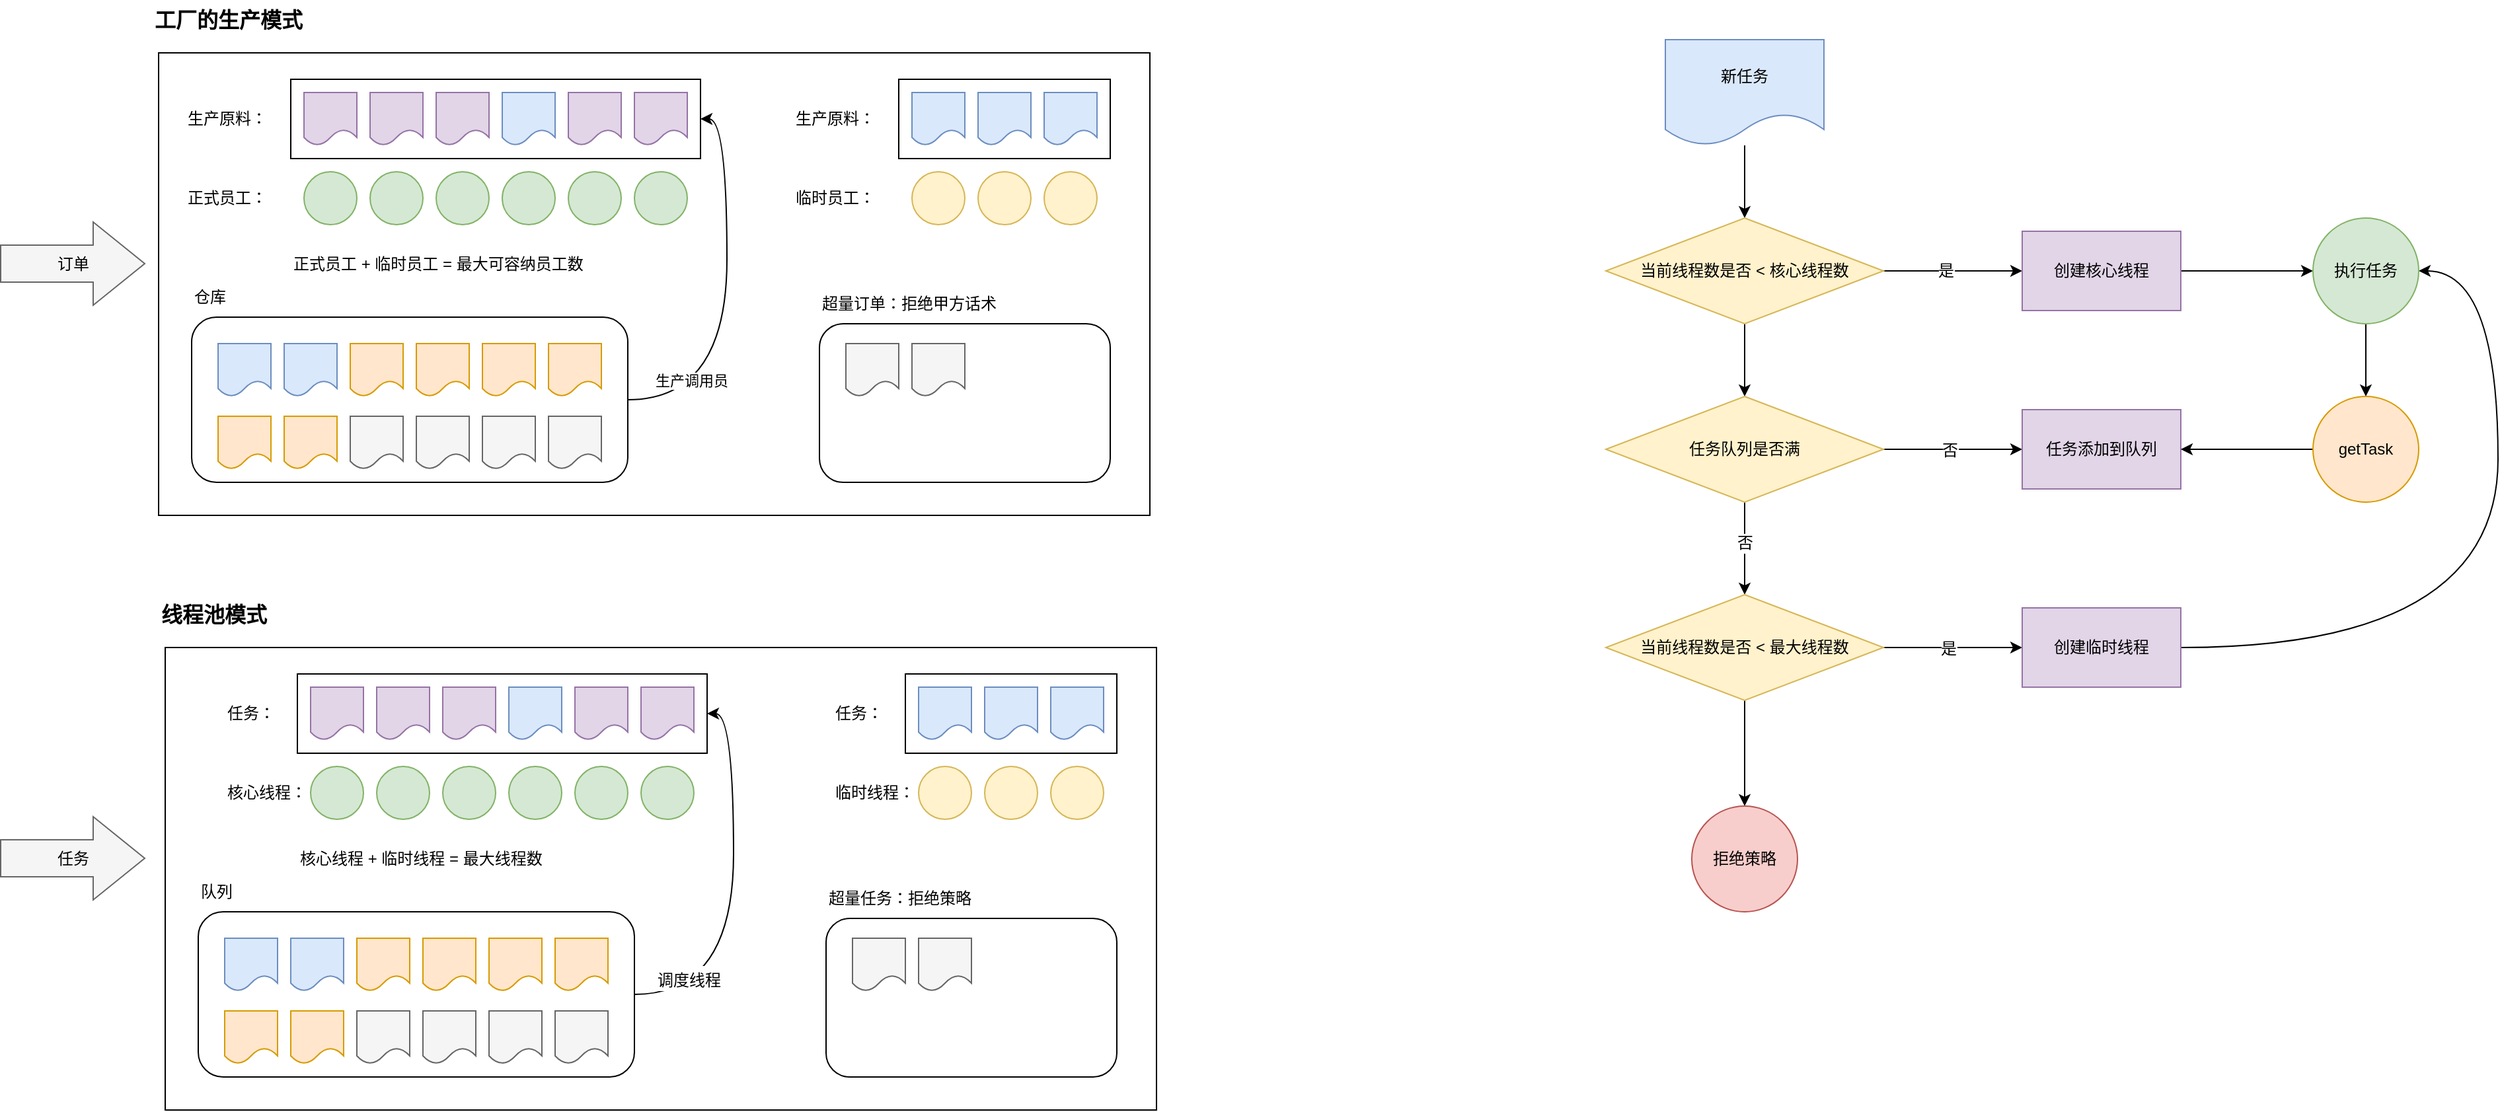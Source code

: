 <mxfile version="20.8.10" type="github">
  <diagram name="第 1 页" id="haMjfOQgUyY7g4PJn1Ck">
    <mxGraphModel dx="1194" dy="735" grid="1" gridSize="10" guides="1" tooltips="1" connect="1" arrows="1" fold="1" page="1" pageScale="1" pageWidth="827" pageHeight="1169" math="0" shadow="0">
      <root>
        <mxCell id="0" />
        <mxCell id="1" parent="0" />
        <mxCell id="9X9NrXB_2GdcQ_k7NygE-1" value="" style="rounded=0;whiteSpace=wrap;html=1;" vertex="1" parent="1">
          <mxGeometry x="170" y="130" width="750" height="350" as="geometry" />
        </mxCell>
        <mxCell id="9X9NrXB_2GdcQ_k7NygE-2" value="" style="ellipse;whiteSpace=wrap;html=1;aspect=fixed;fillColor=#d5e8d4;strokeColor=#82b366;" vertex="1" parent="1">
          <mxGeometry x="280" y="220" width="40" height="40" as="geometry" />
        </mxCell>
        <mxCell id="9X9NrXB_2GdcQ_k7NygE-3" value="" style="ellipse;whiteSpace=wrap;html=1;aspect=fixed;fillColor=#d5e8d4;strokeColor=#82b366;" vertex="1" parent="1">
          <mxGeometry x="330" y="220" width="40" height="40" as="geometry" />
        </mxCell>
        <mxCell id="9X9NrXB_2GdcQ_k7NygE-4" value="" style="ellipse;whiteSpace=wrap;html=1;aspect=fixed;fillColor=#d5e8d4;strokeColor=#82b366;" vertex="1" parent="1">
          <mxGeometry x="380" y="220" width="40" height="40" as="geometry" />
        </mxCell>
        <mxCell id="9X9NrXB_2GdcQ_k7NygE-5" value="" style="ellipse;whiteSpace=wrap;html=1;aspect=fixed;fillColor=#d5e8d4;strokeColor=#82b366;" vertex="1" parent="1">
          <mxGeometry x="430" y="220" width="40" height="40" as="geometry" />
        </mxCell>
        <mxCell id="9X9NrXB_2GdcQ_k7NygE-6" value="" style="ellipse;whiteSpace=wrap;html=1;aspect=fixed;fillColor=#d5e8d4;strokeColor=#82b366;" vertex="1" parent="1">
          <mxGeometry x="480" y="220" width="40" height="40" as="geometry" />
        </mxCell>
        <mxCell id="9X9NrXB_2GdcQ_k7NygE-7" value="" style="ellipse;whiteSpace=wrap;html=1;aspect=fixed;fillColor=#d5e8d4;strokeColor=#82b366;" vertex="1" parent="1">
          <mxGeometry x="530" y="220" width="40" height="40" as="geometry" />
        </mxCell>
        <mxCell id="9X9NrXB_2GdcQ_k7NygE-8" value="" style="rounded=0;whiteSpace=wrap;html=1;" vertex="1" parent="1">
          <mxGeometry x="270" y="150" width="310" height="60" as="geometry" />
        </mxCell>
        <mxCell id="9X9NrXB_2GdcQ_k7NygE-9" value="" style="shape=document;whiteSpace=wrap;html=1;boundedLbl=1;fillColor=#e1d5e7;strokeColor=#9673a6;" vertex="1" parent="1">
          <mxGeometry x="280" y="160" width="40" height="40" as="geometry" />
        </mxCell>
        <mxCell id="9X9NrXB_2GdcQ_k7NygE-10" value="" style="shape=document;whiteSpace=wrap;html=1;boundedLbl=1;fillColor=#e1d5e7;strokeColor=#9673a6;" vertex="1" parent="1">
          <mxGeometry x="330" y="160" width="40" height="40" as="geometry" />
        </mxCell>
        <mxCell id="9X9NrXB_2GdcQ_k7NygE-11" value="" style="shape=document;whiteSpace=wrap;html=1;boundedLbl=1;fillColor=#dae8fc;strokeColor=#6c8ebf;" vertex="1" parent="1">
          <mxGeometry x="430" y="160" width="40" height="40" as="geometry" />
        </mxCell>
        <mxCell id="9X9NrXB_2GdcQ_k7NygE-12" value="" style="shape=document;whiteSpace=wrap;html=1;boundedLbl=1;fillColor=#e1d5e7;strokeColor=#9673a6;" vertex="1" parent="1">
          <mxGeometry x="380" y="160" width="40" height="40" as="geometry" />
        </mxCell>
        <mxCell id="9X9NrXB_2GdcQ_k7NygE-13" value="" style="shape=document;whiteSpace=wrap;html=1;boundedLbl=1;fillColor=#e1d5e7;strokeColor=#9673a6;" vertex="1" parent="1">
          <mxGeometry x="480" y="160" width="40" height="40" as="geometry" />
        </mxCell>
        <mxCell id="9X9NrXB_2GdcQ_k7NygE-14" value="" style="shape=document;whiteSpace=wrap;html=1;boundedLbl=1;fillColor=#e1d5e7;strokeColor=#9673a6;" vertex="1" parent="1">
          <mxGeometry x="530" y="160" width="40" height="40" as="geometry" />
        </mxCell>
        <mxCell id="9X9NrXB_2GdcQ_k7NygE-15" value="生产原料：" style="text;html=1;strokeColor=none;fillColor=none;align=left;verticalAlign=middle;whiteSpace=wrap;rounded=0;" vertex="1" parent="1">
          <mxGeometry x="190" y="165" width="70" height="30" as="geometry" />
        </mxCell>
        <mxCell id="9X9NrXB_2GdcQ_k7NygE-16" value="正式员工：" style="text;html=1;strokeColor=none;fillColor=none;align=left;verticalAlign=middle;whiteSpace=wrap;rounded=0;" vertex="1" parent="1">
          <mxGeometry x="190" y="225" width="70" height="30" as="geometry" />
        </mxCell>
        <mxCell id="9X9NrXB_2GdcQ_k7NygE-47" value="" style="ellipse;whiteSpace=wrap;html=1;aspect=fixed;fillColor=#fff2cc;strokeColor=#d6b656;" vertex="1" parent="1">
          <mxGeometry x="740" y="220" width="40" height="40" as="geometry" />
        </mxCell>
        <mxCell id="9X9NrXB_2GdcQ_k7NygE-48" value="" style="ellipse;whiteSpace=wrap;html=1;aspect=fixed;fillColor=#fff2cc;strokeColor=#d6b656;" vertex="1" parent="1">
          <mxGeometry x="790" y="220" width="40" height="40" as="geometry" />
        </mxCell>
        <mxCell id="9X9NrXB_2GdcQ_k7NygE-49" value="" style="ellipse;whiteSpace=wrap;html=1;aspect=fixed;fillColor=#fff2cc;strokeColor=#d6b656;" vertex="1" parent="1">
          <mxGeometry x="840" y="220" width="40" height="40" as="geometry" />
        </mxCell>
        <mxCell id="9X9NrXB_2GdcQ_k7NygE-50" value="" style="rounded=0;whiteSpace=wrap;html=1;" vertex="1" parent="1">
          <mxGeometry x="730" y="150" width="160" height="60" as="geometry" />
        </mxCell>
        <mxCell id="9X9NrXB_2GdcQ_k7NygE-51" value="" style="shape=document;whiteSpace=wrap;html=1;boundedLbl=1;fillColor=#dae8fc;strokeColor=#6c8ebf;" vertex="1" parent="1">
          <mxGeometry x="740" y="160" width="40" height="40" as="geometry" />
        </mxCell>
        <mxCell id="9X9NrXB_2GdcQ_k7NygE-52" value="" style="shape=document;whiteSpace=wrap;html=1;boundedLbl=1;fillColor=#dae8fc;strokeColor=#6c8ebf;" vertex="1" parent="1">
          <mxGeometry x="790" y="160" width="40" height="40" as="geometry" />
        </mxCell>
        <mxCell id="9X9NrXB_2GdcQ_k7NygE-53" value="" style="shape=document;whiteSpace=wrap;html=1;boundedLbl=1;fillColor=#dae8fc;strokeColor=#6c8ebf;" vertex="1" parent="1">
          <mxGeometry x="840" y="160" width="40" height="40" as="geometry" />
        </mxCell>
        <mxCell id="9X9NrXB_2GdcQ_k7NygE-54" value="生产原料：" style="text;html=1;strokeColor=none;fillColor=none;align=left;verticalAlign=middle;whiteSpace=wrap;rounded=0;" vertex="1" parent="1">
          <mxGeometry x="650" y="165" width="70" height="30" as="geometry" />
        </mxCell>
        <mxCell id="9X9NrXB_2GdcQ_k7NygE-55" value="临时员工：" style="text;html=1;strokeColor=none;fillColor=none;align=left;verticalAlign=middle;whiteSpace=wrap;rounded=0;" vertex="1" parent="1">
          <mxGeometry x="650" y="225" width="70" height="30" as="geometry" />
        </mxCell>
        <mxCell id="9X9NrXB_2GdcQ_k7NygE-137" style="edgeStyle=orthogonalEdgeStyle;rounded=0;orthogonalLoop=1;jettySize=auto;html=1;exitX=1;exitY=0.5;exitDx=0;exitDy=0;entryX=1;entryY=0.5;entryDx=0;entryDy=0;curved=1;" edge="1" parent="1" source="9X9NrXB_2GdcQ_k7NygE-70" target="9X9NrXB_2GdcQ_k7NygE-8">
          <mxGeometry relative="1" as="geometry" />
        </mxCell>
        <mxCell id="9X9NrXB_2GdcQ_k7NygE-138" value="生产调用员" style="edgeLabel;html=1;align=center;verticalAlign=middle;resizable=0;points=[];" vertex="1" connectable="0" parent="9X9NrXB_2GdcQ_k7NygE-137">
          <mxGeometry x="-0.688" y="16" relative="1" as="geometry">
            <mxPoint y="1" as="offset" />
          </mxGeometry>
        </mxCell>
        <mxCell id="9X9NrXB_2GdcQ_k7NygE-70" value="" style="rounded=1;whiteSpace=wrap;html=1;" vertex="1" parent="1">
          <mxGeometry x="195" y="330" width="330" height="125" as="geometry" />
        </mxCell>
        <mxCell id="9X9NrXB_2GdcQ_k7NygE-71" value="" style="shape=document;whiteSpace=wrap;html=1;boundedLbl=1;fillColor=#dae8fc;strokeColor=#6c8ebf;" vertex="1" parent="1">
          <mxGeometry x="215" y="350" width="40" height="40" as="geometry" />
        </mxCell>
        <mxCell id="9X9NrXB_2GdcQ_k7NygE-72" value="" style="shape=document;whiteSpace=wrap;html=1;boundedLbl=1;fillColor=#dae8fc;strokeColor=#6c8ebf;" vertex="1" parent="1">
          <mxGeometry x="265" y="350" width="40" height="40" as="geometry" />
        </mxCell>
        <mxCell id="9X9NrXB_2GdcQ_k7NygE-73" value="" style="shape=document;whiteSpace=wrap;html=1;boundedLbl=1;fillColor=#ffe6cc;strokeColor=#d79b00;" vertex="1" parent="1">
          <mxGeometry x="315" y="350" width="40" height="40" as="geometry" />
        </mxCell>
        <mxCell id="9X9NrXB_2GdcQ_k7NygE-74" value="" style="shape=document;whiteSpace=wrap;html=1;boundedLbl=1;fillColor=#ffe6cc;strokeColor=#d79b00;" vertex="1" parent="1">
          <mxGeometry x="365" y="350" width="40" height="40" as="geometry" />
        </mxCell>
        <mxCell id="9X9NrXB_2GdcQ_k7NygE-75" value="" style="shape=document;whiteSpace=wrap;html=1;boundedLbl=1;fillColor=#ffe6cc;strokeColor=#d79b00;" vertex="1" parent="1">
          <mxGeometry x="415" y="350" width="40" height="40" as="geometry" />
        </mxCell>
        <mxCell id="9X9NrXB_2GdcQ_k7NygE-76" value="" style="shape=document;whiteSpace=wrap;html=1;boundedLbl=1;fillColor=#ffe6cc;strokeColor=#d79b00;" vertex="1" parent="1">
          <mxGeometry x="465" y="350" width="40" height="40" as="geometry" />
        </mxCell>
        <mxCell id="9X9NrXB_2GdcQ_k7NygE-77" value="" style="shape=document;whiteSpace=wrap;html=1;boundedLbl=1;fillColor=#ffe6cc;strokeColor=#d79b00;" vertex="1" parent="1">
          <mxGeometry x="215" y="405" width="40" height="40" as="geometry" />
        </mxCell>
        <mxCell id="9X9NrXB_2GdcQ_k7NygE-78" value="" style="shape=document;whiteSpace=wrap;html=1;boundedLbl=1;fillColor=#ffe6cc;strokeColor=#d79b00;" vertex="1" parent="1">
          <mxGeometry x="265" y="405" width="40" height="40" as="geometry" />
        </mxCell>
        <mxCell id="9X9NrXB_2GdcQ_k7NygE-79" value="" style="shape=document;whiteSpace=wrap;html=1;boundedLbl=1;fillColor=#f5f5f5;strokeColor=#666666;fontColor=#333333;" vertex="1" parent="1">
          <mxGeometry x="315" y="405" width="40" height="40" as="geometry" />
        </mxCell>
        <mxCell id="9X9NrXB_2GdcQ_k7NygE-80" value="" style="shape=document;whiteSpace=wrap;html=1;boundedLbl=1;fillColor=#f5f5f5;strokeColor=#666666;fontColor=#333333;" vertex="1" parent="1">
          <mxGeometry x="365" y="405" width="40" height="40" as="geometry" />
        </mxCell>
        <mxCell id="9X9NrXB_2GdcQ_k7NygE-81" value="" style="shape=document;whiteSpace=wrap;html=1;boundedLbl=1;fillColor=#f5f5f5;strokeColor=#666666;fontColor=#333333;" vertex="1" parent="1">
          <mxGeometry x="415" y="405" width="40" height="40" as="geometry" />
        </mxCell>
        <mxCell id="9X9NrXB_2GdcQ_k7NygE-82" value="" style="shape=document;whiteSpace=wrap;html=1;boundedLbl=1;fillColor=#f5f5f5;strokeColor=#666666;fontColor=#333333;" vertex="1" parent="1">
          <mxGeometry x="465" y="405" width="40" height="40" as="geometry" />
        </mxCell>
        <mxCell id="9X9NrXB_2GdcQ_k7NygE-83" value="仓库" style="text;html=1;strokeColor=none;fillColor=none;align=left;verticalAlign=middle;whiteSpace=wrap;rounded=0;" vertex="1" parent="1">
          <mxGeometry x="195" y="300" width="35" height="30" as="geometry" />
        </mxCell>
        <mxCell id="9X9NrXB_2GdcQ_k7NygE-88" value="" style="rounded=1;whiteSpace=wrap;html=1;" vertex="1" parent="1">
          <mxGeometry x="670" y="335" width="220" height="120" as="geometry" />
        </mxCell>
        <mxCell id="9X9NrXB_2GdcQ_k7NygE-89" value="超量订单：拒绝甲方话术" style="text;html=1;strokeColor=none;fillColor=none;align=left;verticalAlign=middle;whiteSpace=wrap;rounded=0;" vertex="1" parent="1">
          <mxGeometry x="670" y="305" width="150" height="30" as="geometry" />
        </mxCell>
        <mxCell id="9X9NrXB_2GdcQ_k7NygE-90" value="" style="shape=document;whiteSpace=wrap;html=1;boundedLbl=1;fillColor=#f5f5f5;strokeColor=#666666;fontColor=#333333;" vertex="1" parent="1">
          <mxGeometry x="690" y="350" width="40" height="40" as="geometry" />
        </mxCell>
        <mxCell id="9X9NrXB_2GdcQ_k7NygE-91" value="" style="shape=document;whiteSpace=wrap;html=1;boundedLbl=1;fillColor=#f5f5f5;strokeColor=#666666;fontColor=#333333;" vertex="1" parent="1">
          <mxGeometry x="740" y="350" width="40" height="40" as="geometry" />
        </mxCell>
        <mxCell id="9X9NrXB_2GdcQ_k7NygE-92" value="工厂的生产模式" style="text;html=1;strokeColor=none;fillColor=none;align=left;verticalAlign=middle;whiteSpace=wrap;rounded=0;fontStyle=1;fontSize=16;" vertex="1" parent="1">
          <mxGeometry x="165" y="90" width="120" height="30" as="geometry" />
        </mxCell>
        <mxCell id="9X9NrXB_2GdcQ_k7NygE-93" value="" style="rounded=0;whiteSpace=wrap;html=1;" vertex="1" parent="1">
          <mxGeometry x="175" y="580" width="750" height="350" as="geometry" />
        </mxCell>
        <mxCell id="9X9NrXB_2GdcQ_k7NygE-94" value="" style="ellipse;whiteSpace=wrap;html=1;aspect=fixed;fillColor=#d5e8d4;strokeColor=#82b366;" vertex="1" parent="1">
          <mxGeometry x="285" y="670" width="40" height="40" as="geometry" />
        </mxCell>
        <mxCell id="9X9NrXB_2GdcQ_k7NygE-95" value="" style="ellipse;whiteSpace=wrap;html=1;aspect=fixed;fillColor=#d5e8d4;strokeColor=#82b366;" vertex="1" parent="1">
          <mxGeometry x="335" y="670" width="40" height="40" as="geometry" />
        </mxCell>
        <mxCell id="9X9NrXB_2GdcQ_k7NygE-96" value="" style="ellipse;whiteSpace=wrap;html=1;aspect=fixed;fillColor=#d5e8d4;strokeColor=#82b366;" vertex="1" parent="1">
          <mxGeometry x="385" y="670" width="40" height="40" as="geometry" />
        </mxCell>
        <mxCell id="9X9NrXB_2GdcQ_k7NygE-97" value="" style="ellipse;whiteSpace=wrap;html=1;aspect=fixed;fillColor=#d5e8d4;strokeColor=#82b366;" vertex="1" parent="1">
          <mxGeometry x="435" y="670" width="40" height="40" as="geometry" />
        </mxCell>
        <mxCell id="9X9NrXB_2GdcQ_k7NygE-98" value="" style="ellipse;whiteSpace=wrap;html=1;aspect=fixed;fillColor=#d5e8d4;strokeColor=#82b366;" vertex="1" parent="1">
          <mxGeometry x="485" y="670" width="40" height="40" as="geometry" />
        </mxCell>
        <mxCell id="9X9NrXB_2GdcQ_k7NygE-99" value="" style="ellipse;whiteSpace=wrap;html=1;aspect=fixed;fillColor=#d5e8d4;strokeColor=#82b366;" vertex="1" parent="1">
          <mxGeometry x="535" y="670" width="40" height="40" as="geometry" />
        </mxCell>
        <mxCell id="9X9NrXB_2GdcQ_k7NygE-100" value="" style="rounded=0;whiteSpace=wrap;html=1;" vertex="1" parent="1">
          <mxGeometry x="275" y="600" width="310" height="60" as="geometry" />
        </mxCell>
        <mxCell id="9X9NrXB_2GdcQ_k7NygE-101" value="" style="shape=document;whiteSpace=wrap;html=1;boundedLbl=1;fillColor=#e1d5e7;strokeColor=#9673a6;" vertex="1" parent="1">
          <mxGeometry x="285" y="610" width="40" height="40" as="geometry" />
        </mxCell>
        <mxCell id="9X9NrXB_2GdcQ_k7NygE-102" value="" style="shape=document;whiteSpace=wrap;html=1;boundedLbl=1;fillColor=#e1d5e7;strokeColor=#9673a6;" vertex="1" parent="1">
          <mxGeometry x="335" y="610" width="40" height="40" as="geometry" />
        </mxCell>
        <mxCell id="9X9NrXB_2GdcQ_k7NygE-103" value="" style="shape=document;whiteSpace=wrap;html=1;boundedLbl=1;fillColor=#dae8fc;strokeColor=#6c8ebf;" vertex="1" parent="1">
          <mxGeometry x="435" y="610" width="40" height="40" as="geometry" />
        </mxCell>
        <mxCell id="9X9NrXB_2GdcQ_k7NygE-104" value="" style="shape=document;whiteSpace=wrap;html=1;boundedLbl=1;fillColor=#e1d5e7;strokeColor=#9673a6;" vertex="1" parent="1">
          <mxGeometry x="385" y="610" width="40" height="40" as="geometry" />
        </mxCell>
        <mxCell id="9X9NrXB_2GdcQ_k7NygE-105" value="" style="shape=document;whiteSpace=wrap;html=1;boundedLbl=1;fillColor=#e1d5e7;strokeColor=#9673a6;" vertex="1" parent="1">
          <mxGeometry x="485" y="610" width="40" height="40" as="geometry" />
        </mxCell>
        <mxCell id="9X9NrXB_2GdcQ_k7NygE-106" value="" style="shape=document;whiteSpace=wrap;html=1;boundedLbl=1;fillColor=#e1d5e7;strokeColor=#9673a6;" vertex="1" parent="1">
          <mxGeometry x="535" y="610" width="40" height="40" as="geometry" />
        </mxCell>
        <mxCell id="9X9NrXB_2GdcQ_k7NygE-107" value="任务：" style="text;html=1;strokeColor=none;fillColor=none;align=left;verticalAlign=middle;whiteSpace=wrap;rounded=0;" vertex="1" parent="1">
          <mxGeometry x="220" y="615" width="45" height="30" as="geometry" />
        </mxCell>
        <mxCell id="9X9NrXB_2GdcQ_k7NygE-108" value="核心线程：" style="text;html=1;strokeColor=none;fillColor=none;align=left;verticalAlign=middle;whiteSpace=wrap;rounded=0;" vertex="1" parent="1">
          <mxGeometry x="220" y="675" width="70" height="30" as="geometry" />
        </mxCell>
        <mxCell id="9X9NrXB_2GdcQ_k7NygE-109" value="" style="ellipse;whiteSpace=wrap;html=1;aspect=fixed;fillColor=#fff2cc;strokeColor=#d6b656;" vertex="1" parent="1">
          <mxGeometry x="745" y="670" width="40" height="40" as="geometry" />
        </mxCell>
        <mxCell id="9X9NrXB_2GdcQ_k7NygE-110" value="" style="ellipse;whiteSpace=wrap;html=1;aspect=fixed;fillColor=#fff2cc;strokeColor=#d6b656;" vertex="1" parent="1">
          <mxGeometry x="795" y="670" width="40" height="40" as="geometry" />
        </mxCell>
        <mxCell id="9X9NrXB_2GdcQ_k7NygE-111" value="" style="ellipse;whiteSpace=wrap;html=1;aspect=fixed;fillColor=#fff2cc;strokeColor=#d6b656;" vertex="1" parent="1">
          <mxGeometry x="845" y="670" width="40" height="40" as="geometry" />
        </mxCell>
        <mxCell id="9X9NrXB_2GdcQ_k7NygE-112" value="" style="rounded=0;whiteSpace=wrap;html=1;" vertex="1" parent="1">
          <mxGeometry x="735" y="600" width="160" height="60" as="geometry" />
        </mxCell>
        <mxCell id="9X9NrXB_2GdcQ_k7NygE-113" value="" style="shape=document;whiteSpace=wrap;html=1;boundedLbl=1;fillColor=#dae8fc;strokeColor=#6c8ebf;" vertex="1" parent="1">
          <mxGeometry x="745" y="610" width="40" height="40" as="geometry" />
        </mxCell>
        <mxCell id="9X9NrXB_2GdcQ_k7NygE-114" value="" style="shape=document;whiteSpace=wrap;html=1;boundedLbl=1;fillColor=#dae8fc;strokeColor=#6c8ebf;" vertex="1" parent="1">
          <mxGeometry x="795" y="610" width="40" height="40" as="geometry" />
        </mxCell>
        <mxCell id="9X9NrXB_2GdcQ_k7NygE-115" value="" style="shape=document;whiteSpace=wrap;html=1;boundedLbl=1;fillColor=#dae8fc;strokeColor=#6c8ebf;" vertex="1" parent="1">
          <mxGeometry x="845" y="610" width="40" height="40" as="geometry" />
        </mxCell>
        <mxCell id="9X9NrXB_2GdcQ_k7NygE-116" value="任务：" style="text;html=1;strokeColor=none;fillColor=none;align=left;verticalAlign=middle;whiteSpace=wrap;rounded=0;" vertex="1" parent="1">
          <mxGeometry x="680" y="615" width="40" height="30" as="geometry" />
        </mxCell>
        <mxCell id="9X9NrXB_2GdcQ_k7NygE-117" value="临时线程：" style="text;html=1;strokeColor=none;fillColor=none;align=left;verticalAlign=middle;whiteSpace=wrap;rounded=0;" vertex="1" parent="1">
          <mxGeometry x="680" y="675" width="70" height="30" as="geometry" />
        </mxCell>
        <mxCell id="9X9NrXB_2GdcQ_k7NygE-145" style="edgeStyle=orthogonalEdgeStyle;curved=1;rounded=0;orthogonalLoop=1;jettySize=auto;html=1;exitX=1;exitY=0.5;exitDx=0;exitDy=0;entryX=1;entryY=0.5;entryDx=0;entryDy=0;fontSize=16;" edge="1" parent="1" source="9X9NrXB_2GdcQ_k7NygE-118" target="9X9NrXB_2GdcQ_k7NygE-100">
          <mxGeometry relative="1" as="geometry" />
        </mxCell>
        <mxCell id="9X9NrXB_2GdcQ_k7NygE-146" value="&lt;font style=&quot;font-size: 12px;&quot;&gt;调度线程&lt;/font&gt;" style="edgeLabel;html=1;align=center;verticalAlign=middle;resizable=0;points=[];fontSize=16;" vertex="1" connectable="0" parent="9X9NrXB_2GdcQ_k7NygE-145">
          <mxGeometry x="-0.733" y="14" relative="1" as="geometry">
            <mxPoint y="1" as="offset" />
          </mxGeometry>
        </mxCell>
        <mxCell id="9X9NrXB_2GdcQ_k7NygE-118" value="" style="rounded=1;whiteSpace=wrap;html=1;" vertex="1" parent="1">
          <mxGeometry x="200" y="780" width="330" height="125" as="geometry" />
        </mxCell>
        <mxCell id="9X9NrXB_2GdcQ_k7NygE-119" value="" style="shape=document;whiteSpace=wrap;html=1;boundedLbl=1;fillColor=#dae8fc;strokeColor=#6c8ebf;" vertex="1" parent="1">
          <mxGeometry x="220" y="800" width="40" height="40" as="geometry" />
        </mxCell>
        <mxCell id="9X9NrXB_2GdcQ_k7NygE-120" value="" style="shape=document;whiteSpace=wrap;html=1;boundedLbl=1;fillColor=#dae8fc;strokeColor=#6c8ebf;" vertex="1" parent="1">
          <mxGeometry x="270" y="800" width="40" height="40" as="geometry" />
        </mxCell>
        <mxCell id="9X9NrXB_2GdcQ_k7NygE-121" value="" style="shape=document;whiteSpace=wrap;html=1;boundedLbl=1;fillColor=#ffe6cc;strokeColor=#d79b00;" vertex="1" parent="1">
          <mxGeometry x="320" y="800" width="40" height="40" as="geometry" />
        </mxCell>
        <mxCell id="9X9NrXB_2GdcQ_k7NygE-122" value="" style="shape=document;whiteSpace=wrap;html=1;boundedLbl=1;fillColor=#ffe6cc;strokeColor=#d79b00;" vertex="1" parent="1">
          <mxGeometry x="370" y="800" width="40" height="40" as="geometry" />
        </mxCell>
        <mxCell id="9X9NrXB_2GdcQ_k7NygE-123" value="" style="shape=document;whiteSpace=wrap;html=1;boundedLbl=1;fillColor=#ffe6cc;strokeColor=#d79b00;" vertex="1" parent="1">
          <mxGeometry x="420" y="800" width="40" height="40" as="geometry" />
        </mxCell>
        <mxCell id="9X9NrXB_2GdcQ_k7NygE-124" value="" style="shape=document;whiteSpace=wrap;html=1;boundedLbl=1;fillColor=#ffe6cc;strokeColor=#d79b00;" vertex="1" parent="1">
          <mxGeometry x="470" y="800" width="40" height="40" as="geometry" />
        </mxCell>
        <mxCell id="9X9NrXB_2GdcQ_k7NygE-125" value="" style="shape=document;whiteSpace=wrap;html=1;boundedLbl=1;fillColor=#ffe6cc;strokeColor=#d79b00;" vertex="1" parent="1">
          <mxGeometry x="220" y="855" width="40" height="40" as="geometry" />
        </mxCell>
        <mxCell id="9X9NrXB_2GdcQ_k7NygE-126" value="" style="shape=document;whiteSpace=wrap;html=1;boundedLbl=1;fillColor=#ffe6cc;strokeColor=#d79b00;" vertex="1" parent="1">
          <mxGeometry x="270" y="855" width="40" height="40" as="geometry" />
        </mxCell>
        <mxCell id="9X9NrXB_2GdcQ_k7NygE-127" value="" style="shape=document;whiteSpace=wrap;html=1;boundedLbl=1;fillColor=#f5f5f5;strokeColor=#666666;fontColor=#333333;" vertex="1" parent="1">
          <mxGeometry x="320" y="855" width="40" height="40" as="geometry" />
        </mxCell>
        <mxCell id="9X9NrXB_2GdcQ_k7NygE-128" value="" style="shape=document;whiteSpace=wrap;html=1;boundedLbl=1;fillColor=#f5f5f5;strokeColor=#666666;fontColor=#333333;" vertex="1" parent="1">
          <mxGeometry x="370" y="855" width="40" height="40" as="geometry" />
        </mxCell>
        <mxCell id="9X9NrXB_2GdcQ_k7NygE-129" value="" style="shape=document;whiteSpace=wrap;html=1;boundedLbl=1;fillColor=#f5f5f5;strokeColor=#666666;fontColor=#333333;" vertex="1" parent="1">
          <mxGeometry x="420" y="855" width="40" height="40" as="geometry" />
        </mxCell>
        <mxCell id="9X9NrXB_2GdcQ_k7NygE-130" value="" style="shape=document;whiteSpace=wrap;html=1;boundedLbl=1;fillColor=#f5f5f5;strokeColor=#666666;fontColor=#333333;" vertex="1" parent="1">
          <mxGeometry x="470" y="855" width="40" height="40" as="geometry" />
        </mxCell>
        <mxCell id="9X9NrXB_2GdcQ_k7NygE-131" value="队列" style="text;html=1;strokeColor=none;fillColor=none;align=left;verticalAlign=middle;whiteSpace=wrap;rounded=0;" vertex="1" parent="1">
          <mxGeometry x="200" y="750" width="30" height="30" as="geometry" />
        </mxCell>
        <mxCell id="9X9NrXB_2GdcQ_k7NygE-132" value="" style="rounded=1;whiteSpace=wrap;html=1;" vertex="1" parent="1">
          <mxGeometry x="675" y="785" width="220" height="120" as="geometry" />
        </mxCell>
        <mxCell id="9X9NrXB_2GdcQ_k7NygE-133" value="超量任务：拒绝策略" style="text;html=1;strokeColor=none;fillColor=none;align=left;verticalAlign=middle;whiteSpace=wrap;rounded=0;" vertex="1" parent="1">
          <mxGeometry x="675" y="755" width="125" height="30" as="geometry" />
        </mxCell>
        <mxCell id="9X9NrXB_2GdcQ_k7NygE-134" value="" style="shape=document;whiteSpace=wrap;html=1;boundedLbl=1;fillColor=#f5f5f5;strokeColor=#666666;fontColor=#333333;" vertex="1" parent="1">
          <mxGeometry x="695" y="800" width="40" height="40" as="geometry" />
        </mxCell>
        <mxCell id="9X9NrXB_2GdcQ_k7NygE-135" value="" style="shape=document;whiteSpace=wrap;html=1;boundedLbl=1;fillColor=#f5f5f5;strokeColor=#666666;fontColor=#333333;" vertex="1" parent="1">
          <mxGeometry x="745" y="800" width="40" height="40" as="geometry" />
        </mxCell>
        <mxCell id="9X9NrXB_2GdcQ_k7NygE-136" value="线程池模式" style="text;html=1;strokeColor=none;fillColor=none;align=left;verticalAlign=middle;whiteSpace=wrap;rounded=0;fontStyle=1;fontSize=16;" vertex="1" parent="1">
          <mxGeometry x="170" y="540" width="120" height="30" as="geometry" />
        </mxCell>
        <mxCell id="9X9NrXB_2GdcQ_k7NygE-139" value="正式员工 + 临时员工 = 最大可容纳员工数" style="text;html=1;strokeColor=none;fillColor=none;align=left;verticalAlign=middle;whiteSpace=wrap;rounded=0;" vertex="1" parent="1">
          <mxGeometry x="270" y="275" width="236" height="30" as="geometry" />
        </mxCell>
        <mxCell id="9X9NrXB_2GdcQ_k7NygE-140" value="核心线程 + 临时线程 = 最大线程数" style="text;html=1;strokeColor=none;fillColor=none;align=left;verticalAlign=middle;whiteSpace=wrap;rounded=0;" vertex="1" parent="1">
          <mxGeometry x="275" y="725" width="236" height="30" as="geometry" />
        </mxCell>
        <mxCell id="9X9NrXB_2GdcQ_k7NygE-147" value="订单" style="shape=flexArrow;endArrow=classic;html=1;rounded=0;fontSize=12;curved=1;endWidth=34;endSize=12.67;width=28;fillColor=#f5f5f5;strokeColor=#666666;labelBackgroundColor=none;" edge="1" parent="1">
          <mxGeometry width="50" height="50" relative="1" as="geometry">
            <mxPoint x="50" y="289.5" as="sourcePoint" />
            <mxPoint x="160" y="289.5" as="targetPoint" />
          </mxGeometry>
        </mxCell>
        <mxCell id="9X9NrXB_2GdcQ_k7NygE-149" value="任务" style="shape=flexArrow;endArrow=classic;html=1;rounded=0;fontSize=12;curved=1;endWidth=34;endSize=12.67;width=28;fillColor=#f5f5f5;strokeColor=#666666;labelBackgroundColor=none;" edge="1" parent="1">
          <mxGeometry width="50" height="50" relative="1" as="geometry">
            <mxPoint x="50" y="739.5" as="sourcePoint" />
            <mxPoint x="160" y="739.5" as="targetPoint" />
            <mxPoint as="offset" />
          </mxGeometry>
        </mxCell>
        <mxCell id="9X9NrXB_2GdcQ_k7NygE-154" style="edgeStyle=orthogonalEdgeStyle;curved=1;rounded=0;orthogonalLoop=1;jettySize=auto;html=1;entryX=0.5;entryY=0;entryDx=0;entryDy=0;labelBackgroundColor=none;fontSize=12;" edge="1" parent="1" source="9X9NrXB_2GdcQ_k7NygE-151" target="9X9NrXB_2GdcQ_k7NygE-152">
          <mxGeometry relative="1" as="geometry" />
        </mxCell>
        <mxCell id="9X9NrXB_2GdcQ_k7NygE-151" value="新任务" style="shape=document;whiteSpace=wrap;html=1;boundedLbl=1;fontSize=12;fillColor=#dae8fc;strokeColor=#6c8ebf;" vertex="1" parent="1">
          <mxGeometry x="1310" y="120" width="120" height="80" as="geometry" />
        </mxCell>
        <mxCell id="9X9NrXB_2GdcQ_k7NygE-156" value="" style="edgeStyle=orthogonalEdgeStyle;curved=1;rounded=0;orthogonalLoop=1;jettySize=auto;html=1;labelBackgroundColor=none;fontSize=12;" edge="1" parent="1" source="9X9NrXB_2GdcQ_k7NygE-152" target="9X9NrXB_2GdcQ_k7NygE-155">
          <mxGeometry relative="1" as="geometry" />
        </mxCell>
        <mxCell id="9X9NrXB_2GdcQ_k7NygE-157" value="是" style="edgeLabel;html=1;align=center;verticalAlign=middle;resizable=0;points=[];fontSize=12;" vertex="1" connectable="0" parent="9X9NrXB_2GdcQ_k7NygE-156">
          <mxGeometry x="-0.105" y="-2" relative="1" as="geometry">
            <mxPoint y="-2" as="offset" />
          </mxGeometry>
        </mxCell>
        <mxCell id="9X9NrXB_2GdcQ_k7NygE-159" style="edgeStyle=orthogonalEdgeStyle;curved=1;rounded=0;orthogonalLoop=1;jettySize=auto;html=1;exitX=0.5;exitY=1;exitDx=0;exitDy=0;labelBackgroundColor=none;fontSize=12;" edge="1" parent="1" source="9X9NrXB_2GdcQ_k7NygE-152" target="9X9NrXB_2GdcQ_k7NygE-158">
          <mxGeometry relative="1" as="geometry" />
        </mxCell>
        <mxCell id="9X9NrXB_2GdcQ_k7NygE-152" value="当前线程数是否 &amp;lt; 核心线程数" style="rhombus;whiteSpace=wrap;html=1;fontSize=12;fillColor=#fff2cc;strokeColor=#d6b656;" vertex="1" parent="1">
          <mxGeometry x="1265" y="255" width="210" height="80" as="geometry" />
        </mxCell>
        <mxCell id="9X9NrXB_2GdcQ_k7NygE-173" value="" style="edgeStyle=orthogonalEdgeStyle;curved=1;rounded=0;orthogonalLoop=1;jettySize=auto;html=1;labelBackgroundColor=none;fontSize=12;" edge="1" parent="1" source="9X9NrXB_2GdcQ_k7NygE-155" target="9X9NrXB_2GdcQ_k7NygE-172">
          <mxGeometry relative="1" as="geometry" />
        </mxCell>
        <mxCell id="9X9NrXB_2GdcQ_k7NygE-155" value="创建核心线程" style="whiteSpace=wrap;html=1;fillColor=#e1d5e7;strokeColor=#9673a6;" vertex="1" parent="1">
          <mxGeometry x="1580" y="265" width="120" height="60" as="geometry" />
        </mxCell>
        <mxCell id="9X9NrXB_2GdcQ_k7NygE-161" value="" style="edgeStyle=orthogonalEdgeStyle;curved=1;rounded=0;orthogonalLoop=1;jettySize=auto;html=1;labelBackgroundColor=none;fontSize=12;" edge="1" parent="1" source="9X9NrXB_2GdcQ_k7NygE-158" target="9X9NrXB_2GdcQ_k7NygE-160">
          <mxGeometry relative="1" as="geometry" />
        </mxCell>
        <mxCell id="9X9NrXB_2GdcQ_k7NygE-162" value="否" style="edgeLabel;html=1;align=center;verticalAlign=middle;resizable=0;points=[];fontSize=12;" vertex="1" connectable="0" parent="9X9NrXB_2GdcQ_k7NygE-161">
          <mxGeometry x="-0.048" y="-1" relative="1" as="geometry">
            <mxPoint as="offset" />
          </mxGeometry>
        </mxCell>
        <mxCell id="9X9NrXB_2GdcQ_k7NygE-164" value="" style="edgeStyle=orthogonalEdgeStyle;curved=1;rounded=0;orthogonalLoop=1;jettySize=auto;html=1;labelBackgroundColor=none;fontSize=12;entryX=0.5;entryY=0;entryDx=0;entryDy=0;" edge="1" parent="1" source="9X9NrXB_2GdcQ_k7NygE-158" target="9X9NrXB_2GdcQ_k7NygE-166">
          <mxGeometry relative="1" as="geometry">
            <mxPoint x="1370" y="560" as="targetPoint" />
          </mxGeometry>
        </mxCell>
        <mxCell id="9X9NrXB_2GdcQ_k7NygE-165" value="否" style="edgeLabel;html=1;align=center;verticalAlign=middle;resizable=0;points=[];fontSize=12;" vertex="1" connectable="0" parent="9X9NrXB_2GdcQ_k7NygE-164">
          <mxGeometry x="-0.133" y="2" relative="1" as="geometry">
            <mxPoint x="-2" as="offset" />
          </mxGeometry>
        </mxCell>
        <mxCell id="9X9NrXB_2GdcQ_k7NygE-158" value="任务队列是否满" style="rhombus;whiteSpace=wrap;html=1;fontSize=12;fillColor=#fff2cc;strokeColor=#d6b656;" vertex="1" parent="1">
          <mxGeometry x="1265" y="390" width="210" height="80" as="geometry" />
        </mxCell>
        <mxCell id="9X9NrXB_2GdcQ_k7NygE-160" value="任务添加到队列" style="whiteSpace=wrap;html=1;fillColor=#e1d5e7;strokeColor=#9673a6;" vertex="1" parent="1">
          <mxGeometry x="1580" y="400" width="120" height="60" as="geometry" />
        </mxCell>
        <mxCell id="9X9NrXB_2GdcQ_k7NygE-168" value="" style="edgeStyle=orthogonalEdgeStyle;curved=1;rounded=0;orthogonalLoop=1;jettySize=auto;html=1;labelBackgroundColor=none;fontSize=12;" edge="1" parent="1" source="9X9NrXB_2GdcQ_k7NygE-166" target="9X9NrXB_2GdcQ_k7NygE-167">
          <mxGeometry relative="1" as="geometry" />
        </mxCell>
        <mxCell id="9X9NrXB_2GdcQ_k7NygE-169" value="是" style="edgeLabel;html=1;align=center;verticalAlign=middle;resizable=0;points=[];fontSize=12;" vertex="1" connectable="0" parent="9X9NrXB_2GdcQ_k7NygE-168">
          <mxGeometry x="-0.067" y="-1" relative="1" as="geometry">
            <mxPoint as="offset" />
          </mxGeometry>
        </mxCell>
        <mxCell id="9X9NrXB_2GdcQ_k7NygE-171" value="" style="edgeStyle=orthogonalEdgeStyle;curved=1;rounded=0;orthogonalLoop=1;jettySize=auto;html=1;labelBackgroundColor=none;fontSize=12;" edge="1" parent="1" source="9X9NrXB_2GdcQ_k7NygE-166" target="9X9NrXB_2GdcQ_k7NygE-170">
          <mxGeometry relative="1" as="geometry" />
        </mxCell>
        <mxCell id="9X9NrXB_2GdcQ_k7NygE-166" value="当前线程数是否 &amp;lt; 最大线程数" style="rhombus;whiteSpace=wrap;html=1;fontSize=12;fillColor=#fff2cc;strokeColor=#d6b656;" vertex="1" parent="1">
          <mxGeometry x="1265" y="540" width="210" height="80" as="geometry" />
        </mxCell>
        <mxCell id="9X9NrXB_2GdcQ_k7NygE-181" style="edgeStyle=orthogonalEdgeStyle;curved=1;orthogonalLoop=1;jettySize=auto;html=1;exitX=1;exitY=0.5;exitDx=0;exitDy=0;entryX=1;entryY=0.5;entryDx=0;entryDy=0;labelBackgroundColor=none;fontSize=12;" edge="1" parent="1" source="9X9NrXB_2GdcQ_k7NygE-167" target="9X9NrXB_2GdcQ_k7NygE-172">
          <mxGeometry relative="1" as="geometry">
            <Array as="points">
              <mxPoint x="1940" y="580" />
              <mxPoint x="1940" y="295" />
            </Array>
          </mxGeometry>
        </mxCell>
        <mxCell id="9X9NrXB_2GdcQ_k7NygE-167" value="创建临时线程" style="whiteSpace=wrap;html=1;fillColor=#e1d5e7;strokeColor=#9673a6;" vertex="1" parent="1">
          <mxGeometry x="1580" y="550" width="120" height="60" as="geometry" />
        </mxCell>
        <mxCell id="9X9NrXB_2GdcQ_k7NygE-170" value="拒绝策略" style="ellipse;whiteSpace=wrap;html=1;fillColor=#f8cecc;strokeColor=#b85450;" vertex="1" parent="1">
          <mxGeometry x="1330" y="700" width="80" height="80" as="geometry" />
        </mxCell>
        <mxCell id="9X9NrXB_2GdcQ_k7NygE-182" style="edgeStyle=orthogonalEdgeStyle;curved=1;orthogonalLoop=1;jettySize=auto;html=1;exitX=0.5;exitY=1;exitDx=0;exitDy=0;labelBackgroundColor=none;fontSize=12;" edge="1" parent="1" source="9X9NrXB_2GdcQ_k7NygE-172" target="9X9NrXB_2GdcQ_k7NygE-177">
          <mxGeometry relative="1" as="geometry" />
        </mxCell>
        <mxCell id="9X9NrXB_2GdcQ_k7NygE-172" value="执行任务" style="ellipse;whiteSpace=wrap;html=1;fillColor=#d5e8d4;strokeColor=#82b366;" vertex="1" parent="1">
          <mxGeometry x="1800" y="255" width="80" height="80" as="geometry" />
        </mxCell>
        <mxCell id="9X9NrXB_2GdcQ_k7NygE-183" style="edgeStyle=orthogonalEdgeStyle;curved=1;orthogonalLoop=1;jettySize=auto;html=1;exitX=0;exitY=0.5;exitDx=0;exitDy=0;entryX=1;entryY=0.5;entryDx=0;entryDy=0;labelBackgroundColor=none;fontSize=12;" edge="1" parent="1" source="9X9NrXB_2GdcQ_k7NygE-177" target="9X9NrXB_2GdcQ_k7NygE-160">
          <mxGeometry relative="1" as="geometry" />
        </mxCell>
        <mxCell id="9X9NrXB_2GdcQ_k7NygE-177" value="getTask" style="ellipse;whiteSpace=wrap;html=1;aspect=fixed;fontSize=12;fillColor=#ffe6cc;strokeColor=#d79b00;" vertex="1" parent="1">
          <mxGeometry x="1800" y="390" width="80" height="80" as="geometry" />
        </mxCell>
      </root>
    </mxGraphModel>
  </diagram>
</mxfile>
